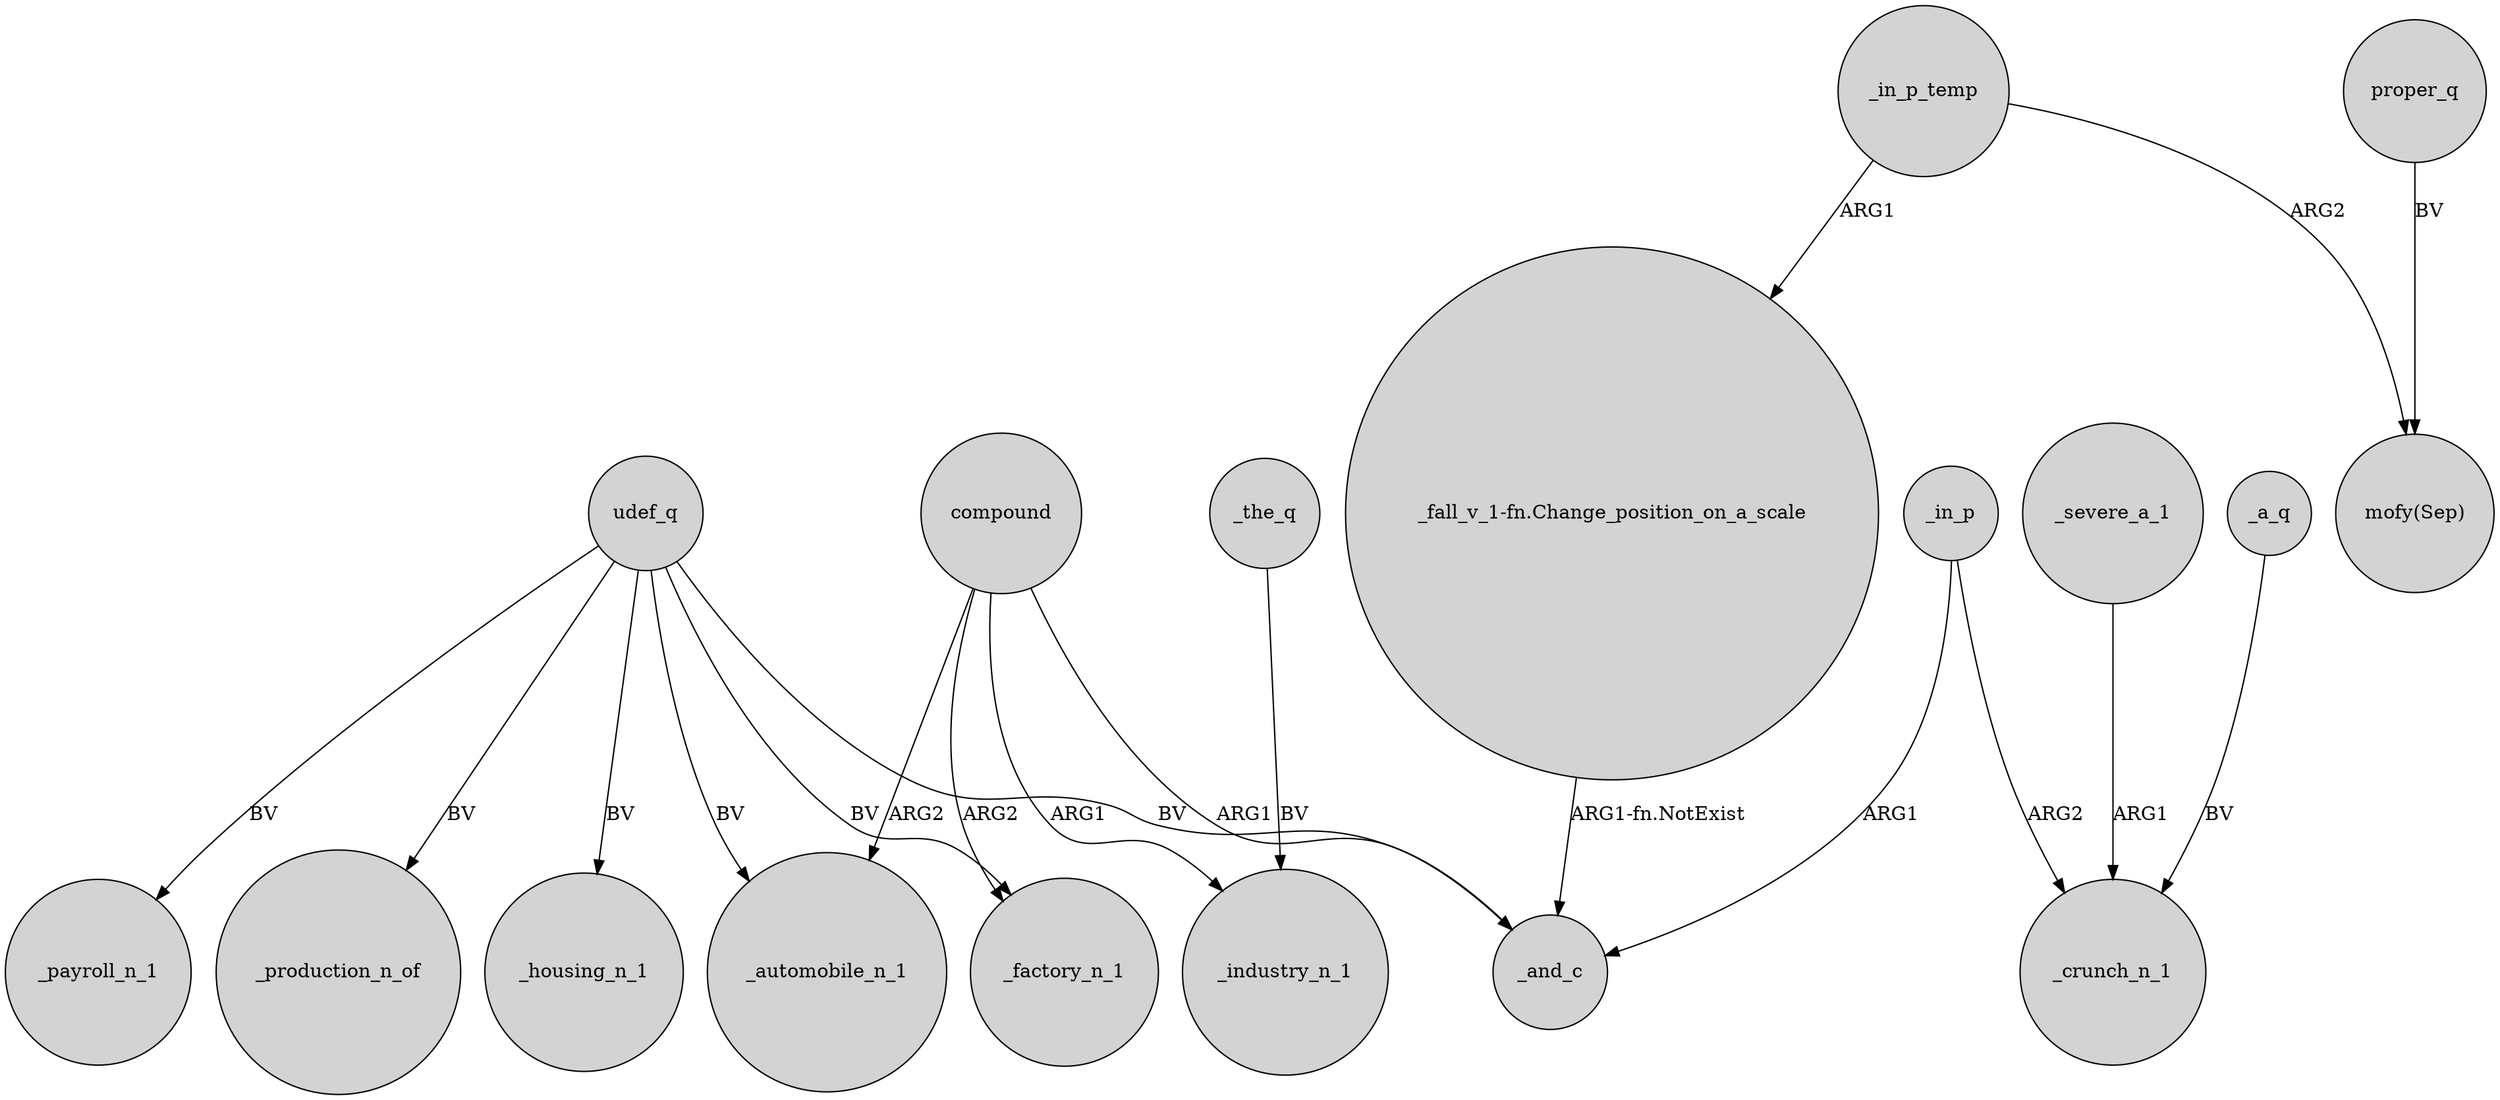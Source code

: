 digraph {
	node [shape=circle style=filled]
	udef_q -> _payroll_n_1 [label=BV]
	udef_q -> _production_n_of [label=BV]
	_severe_a_1 -> _crunch_n_1 [label=ARG1]
	_in_p -> _crunch_n_1 [label=ARG2]
	udef_q -> _automobile_n_1 [label=BV]
	udef_q -> _housing_n_1 [label=BV]
	compound -> _industry_n_1 [label=ARG1]
	proper_q -> "mofy(Sep)" [label=BV]
	_the_q -> _industry_n_1 [label=BV]
	compound -> _factory_n_1 [label=ARG2]
	udef_q -> _factory_n_1 [label=BV]
	compound -> _automobile_n_1 [label=ARG2]
	_in_p -> _and_c [label=ARG1]
	compound -> _and_c [label=ARG1]
	_in_p_temp -> "_fall_v_1-fn.Change_position_on_a_scale" [label=ARG1]
	udef_q -> _and_c [label=BV]
	"_fall_v_1-fn.Change_position_on_a_scale" -> _and_c [label="ARG1-fn.NotExist"]
	_in_p_temp -> "mofy(Sep)" [label=ARG2]
	_a_q -> _crunch_n_1 [label=BV]
}
